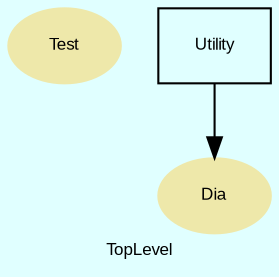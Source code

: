 digraph TopLevel {
    compound = true
    fontname = Arial
    bgcolor = lightcyan1
    fontsize = 8
    label = "TopLevel"
    node [
        color = black,
        fontname = Arial,
        fontsize = 8
    ]

    Test [
        style = filled,
        shape = ellipse,
        color = palegoldenrod,
        fontcolor = black,
        URL = "classes/Test.html",
        label = "Test"
    ]

    Dia [
        style = filled,
        shape = ellipse,
        color = palegoldenrod,
        fontcolor = black,
        URL = "classes/Dia.html",
        label = "Dia"
    ]

    Utility [
        shape = box,
        URL = "classes/Utility.html",
        label = "Utility"
    ]

    Utility -> Dia [

    ]

}

